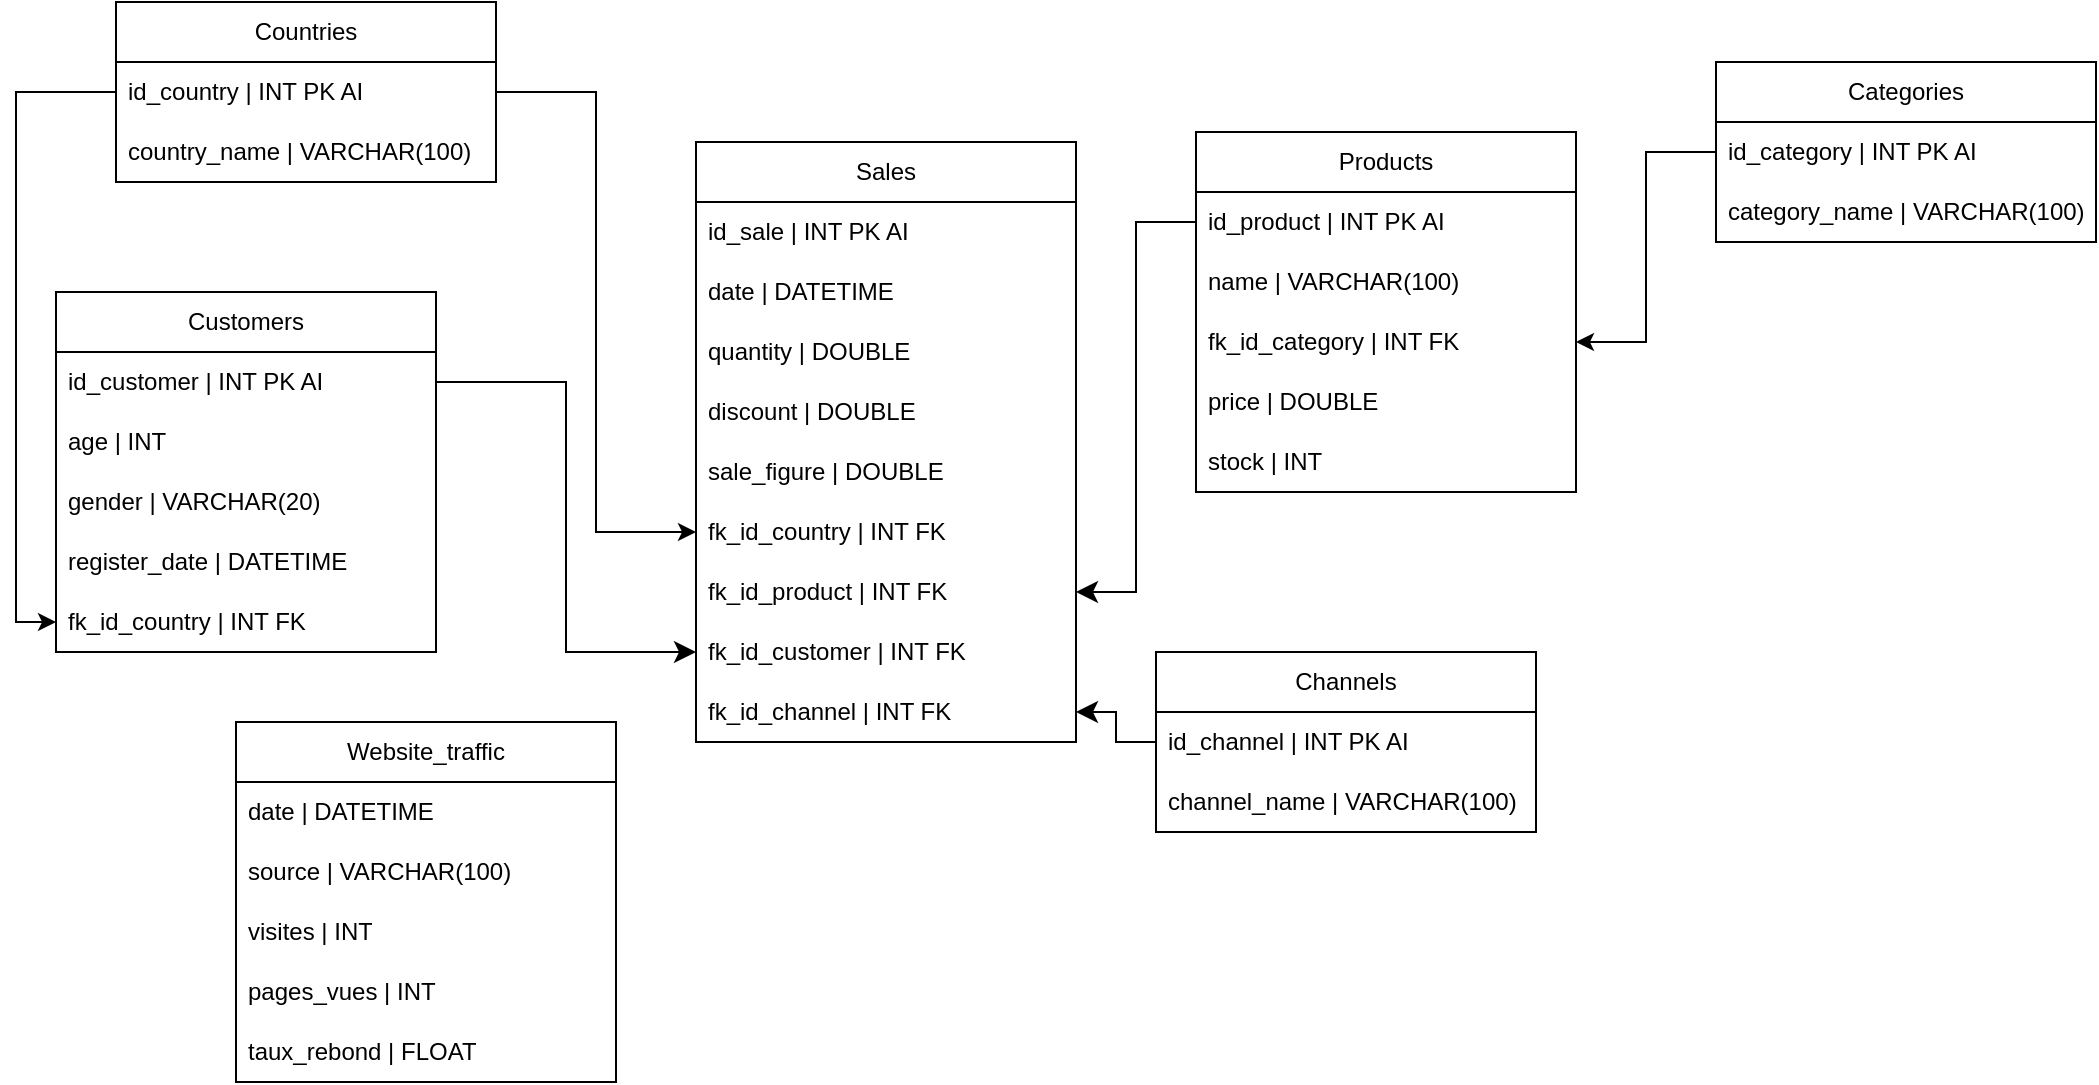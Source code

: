 <mxfile version="27.2.0">
  <diagram name="Star model" id="NSU2qtgDLh77OVEmHWee">
    <mxGraphModel dx="1042" dy="535" grid="1" gridSize="10" guides="1" tooltips="1" connect="1" arrows="1" fold="1" page="1" pageScale="1" pageWidth="827" pageHeight="1169" math="0" shadow="0">
      <root>
        <mxCell id="0" />
        <mxCell id="1" parent="0" />
        <mxCell id="MW4GRpwm9qm2wFi7Bisz-1" value="Sales" style="swimlane;fontStyle=0;childLayout=stackLayout;horizontal=1;startSize=30;horizontalStack=0;resizeParent=1;resizeParentMax=0;resizeLast=0;collapsible=1;marginBottom=0;whiteSpace=wrap;html=1;" parent="1" vertex="1">
          <mxGeometry x="360" y="400" width="190" height="300" as="geometry" />
        </mxCell>
        <mxCell id="MW4GRpwm9qm2wFi7Bisz-2" value="id_sale | INT PK AI" style="text;strokeColor=none;fillColor=none;align=left;verticalAlign=middle;spacingLeft=4;spacingRight=4;overflow=hidden;points=[[0,0.5],[1,0.5]];portConstraint=eastwest;rotatable=0;whiteSpace=wrap;html=1;" parent="MW4GRpwm9qm2wFi7Bisz-1" vertex="1">
          <mxGeometry y="30" width="190" height="30" as="geometry" />
        </mxCell>
        <mxCell id="MW4GRpwm9qm2wFi7Bisz-5" value="date | DATETIME" style="text;strokeColor=none;fillColor=none;align=left;verticalAlign=middle;spacingLeft=4;spacingRight=4;overflow=hidden;points=[[0,0.5],[1,0.5]];portConstraint=eastwest;rotatable=0;whiteSpace=wrap;html=1;" parent="MW4GRpwm9qm2wFi7Bisz-1" vertex="1">
          <mxGeometry y="60" width="190" height="30" as="geometry" />
        </mxCell>
        <mxCell id="MW4GRpwm9qm2wFi7Bisz-8" value="quantity | DOUBLE" style="text;strokeColor=none;fillColor=none;align=left;verticalAlign=middle;spacingLeft=4;spacingRight=4;overflow=hidden;points=[[0,0.5],[1,0.5]];portConstraint=eastwest;rotatable=0;whiteSpace=wrap;html=1;" parent="MW4GRpwm9qm2wFi7Bisz-1" vertex="1">
          <mxGeometry y="90" width="190" height="30" as="geometry" />
        </mxCell>
        <mxCell id="MW4GRpwm9qm2wFi7Bisz-9" value="discount | DOUBLE" style="text;strokeColor=none;fillColor=none;align=left;verticalAlign=middle;spacingLeft=4;spacingRight=4;overflow=hidden;points=[[0,0.5],[1,0.5]];portConstraint=eastwest;rotatable=0;whiteSpace=wrap;html=1;" parent="MW4GRpwm9qm2wFi7Bisz-1" vertex="1">
          <mxGeometry y="120" width="190" height="30" as="geometry" />
        </mxCell>
        <mxCell id="MW4GRpwm9qm2wFi7Bisz-10" value="sale_figure | DOUBLE" style="text;strokeColor=none;fillColor=none;align=left;verticalAlign=middle;spacingLeft=4;spacingRight=4;overflow=hidden;points=[[0,0.5],[1,0.5]];portConstraint=eastwest;rotatable=0;whiteSpace=wrap;html=1;" parent="MW4GRpwm9qm2wFi7Bisz-1" vertex="1">
          <mxGeometry y="150" width="190" height="30" as="geometry" />
        </mxCell>
        <mxCell id="MW4GRpwm9qm2wFi7Bisz-70" value="&lt;div&gt;fk_id_country | INT FK&lt;/div&gt;" style="text;strokeColor=none;fillColor=none;align=left;verticalAlign=middle;spacingLeft=4;spacingRight=4;overflow=hidden;points=[[0,0.5],[1,0.5]];portConstraint=eastwest;rotatable=0;whiteSpace=wrap;html=1;" parent="MW4GRpwm9qm2wFi7Bisz-1" vertex="1">
          <mxGeometry y="180" width="190" height="30" as="geometry" />
        </mxCell>
        <mxCell id="MW4GRpwm9qm2wFi7Bisz-3" value="fk_id_product | INT FK" style="text;strokeColor=none;fillColor=none;align=left;verticalAlign=middle;spacingLeft=4;spacingRight=4;overflow=hidden;points=[[0,0.5],[1,0.5]];portConstraint=eastwest;rotatable=0;whiteSpace=wrap;html=1;" parent="MW4GRpwm9qm2wFi7Bisz-1" vertex="1">
          <mxGeometry y="210" width="190" height="30" as="geometry" />
        </mxCell>
        <mxCell id="MW4GRpwm9qm2wFi7Bisz-4" value="fk_id_customer | INT FK" style="text;strokeColor=none;fillColor=none;align=left;verticalAlign=middle;spacingLeft=4;spacingRight=4;overflow=hidden;points=[[0,0.5],[1,0.5]];portConstraint=eastwest;rotatable=0;whiteSpace=wrap;html=1;" parent="MW4GRpwm9qm2wFi7Bisz-1" vertex="1">
          <mxGeometry y="240" width="190" height="30" as="geometry" />
        </mxCell>
        <mxCell id="MW4GRpwm9qm2wFi7Bisz-6" value="fk_id_channel | INT FK" style="text;strokeColor=none;fillColor=none;align=left;verticalAlign=middle;spacingLeft=4;spacingRight=4;overflow=hidden;points=[[0,0.5],[1,0.5]];portConstraint=eastwest;rotatable=0;whiteSpace=wrap;html=1;" parent="MW4GRpwm9qm2wFi7Bisz-1" vertex="1">
          <mxGeometry y="270" width="190" height="30" as="geometry" />
        </mxCell>
        <mxCell id="MW4GRpwm9qm2wFi7Bisz-11" value="Products" style="swimlane;fontStyle=0;childLayout=stackLayout;horizontal=1;startSize=30;horizontalStack=0;resizeParent=1;resizeParentMax=0;resizeLast=0;collapsible=1;marginBottom=0;whiteSpace=wrap;html=1;" parent="1" vertex="1">
          <mxGeometry x="610" y="395" width="190" height="180" as="geometry" />
        </mxCell>
        <mxCell id="MW4GRpwm9qm2wFi7Bisz-12" value="id_product | INT PK AI" style="text;strokeColor=none;fillColor=none;align=left;verticalAlign=middle;spacingLeft=4;spacingRight=4;overflow=hidden;points=[[0,0.5],[1,0.5]];portConstraint=eastwest;rotatable=0;whiteSpace=wrap;html=1;" parent="MW4GRpwm9qm2wFi7Bisz-11" vertex="1">
          <mxGeometry y="30" width="190" height="30" as="geometry" />
        </mxCell>
        <mxCell id="MW4GRpwm9qm2wFi7Bisz-13" value="name | VARCHAR(100)" style="text;strokeColor=none;fillColor=none;align=left;verticalAlign=middle;spacingLeft=4;spacingRight=4;overflow=hidden;points=[[0,0.5],[1,0.5]];portConstraint=eastwest;rotatable=0;whiteSpace=wrap;html=1;" parent="MW4GRpwm9qm2wFi7Bisz-11" vertex="1">
          <mxGeometry y="60" width="190" height="30" as="geometry" />
        </mxCell>
        <mxCell id="MW4GRpwm9qm2wFi7Bisz-14" value="fk_id_category | INT FK" style="text;strokeColor=none;fillColor=none;align=left;verticalAlign=middle;spacingLeft=4;spacingRight=4;overflow=hidden;points=[[0,0.5],[1,0.5]];portConstraint=eastwest;rotatable=0;whiteSpace=wrap;html=1;" parent="MW4GRpwm9qm2wFi7Bisz-11" vertex="1">
          <mxGeometry y="90" width="190" height="30" as="geometry" />
        </mxCell>
        <mxCell id="MW4GRpwm9qm2wFi7Bisz-15" value="price | DOUBLE" style="text;strokeColor=none;fillColor=none;align=left;verticalAlign=middle;spacingLeft=4;spacingRight=4;overflow=hidden;points=[[0,0.5],[1,0.5]];portConstraint=eastwest;rotatable=0;whiteSpace=wrap;html=1;" parent="MW4GRpwm9qm2wFi7Bisz-11" vertex="1">
          <mxGeometry y="120" width="190" height="30" as="geometry" />
        </mxCell>
        <mxCell id="MW4GRpwm9qm2wFi7Bisz-16" value="stock | INT" style="text;strokeColor=none;fillColor=none;align=left;verticalAlign=middle;spacingLeft=4;spacingRight=4;overflow=hidden;points=[[0,0.5],[1,0.5]];portConstraint=eastwest;rotatable=0;whiteSpace=wrap;html=1;" parent="MW4GRpwm9qm2wFi7Bisz-11" vertex="1">
          <mxGeometry y="150" width="190" height="30" as="geometry" />
        </mxCell>
        <mxCell id="MW4GRpwm9qm2wFi7Bisz-51" value="Customers" style="swimlane;fontStyle=0;childLayout=stackLayout;horizontal=1;startSize=30;horizontalStack=0;resizeParent=1;resizeParentMax=0;resizeLast=0;collapsible=1;marginBottom=0;whiteSpace=wrap;html=1;" parent="1" vertex="1">
          <mxGeometry x="40" y="475" width="190" height="180" as="geometry" />
        </mxCell>
        <mxCell id="MW4GRpwm9qm2wFi7Bisz-52" value="id_customer | INT PK AI" style="text;strokeColor=none;fillColor=none;align=left;verticalAlign=middle;spacingLeft=4;spacingRight=4;overflow=hidden;points=[[0,0.5],[1,0.5]];portConstraint=eastwest;rotatable=0;whiteSpace=wrap;html=1;" parent="MW4GRpwm9qm2wFi7Bisz-51" vertex="1">
          <mxGeometry y="30" width="190" height="30" as="geometry" />
        </mxCell>
        <mxCell id="MW4GRpwm9qm2wFi7Bisz-53" value="age | INT" style="text;strokeColor=none;fillColor=none;align=left;verticalAlign=middle;spacingLeft=4;spacingRight=4;overflow=hidden;points=[[0,0.5],[1,0.5]];portConstraint=eastwest;rotatable=0;whiteSpace=wrap;html=1;" parent="MW4GRpwm9qm2wFi7Bisz-51" vertex="1">
          <mxGeometry y="60" width="190" height="30" as="geometry" />
        </mxCell>
        <mxCell id="MW4GRpwm9qm2wFi7Bisz-54" value="gender | VARCHAR(20)" style="text;strokeColor=none;fillColor=none;align=left;verticalAlign=middle;spacingLeft=4;spacingRight=4;overflow=hidden;points=[[0,0.5],[1,0.5]];portConstraint=eastwest;rotatable=0;whiteSpace=wrap;html=1;" parent="MW4GRpwm9qm2wFi7Bisz-51" vertex="1">
          <mxGeometry y="90" width="190" height="30" as="geometry" />
        </mxCell>
        <mxCell id="MW4GRpwm9qm2wFi7Bisz-56" value="register_date | DATETIME" style="text;strokeColor=none;fillColor=none;align=left;verticalAlign=middle;spacingLeft=4;spacingRight=4;overflow=hidden;points=[[0,0.5],[1,0.5]];portConstraint=eastwest;rotatable=0;whiteSpace=wrap;html=1;" parent="MW4GRpwm9qm2wFi7Bisz-51" vertex="1">
          <mxGeometry y="120" width="190" height="30" as="geometry" />
        </mxCell>
        <mxCell id="MW4GRpwm9qm2wFi7Bisz-55" value="fk_id_country | INT FK" style="text;strokeColor=none;fillColor=none;align=left;verticalAlign=middle;spacingLeft=4;spacingRight=4;overflow=hidden;points=[[0,0.5],[1,0.5]];portConstraint=eastwest;rotatable=0;whiteSpace=wrap;html=1;" parent="MW4GRpwm9qm2wFi7Bisz-51" vertex="1">
          <mxGeometry y="150" width="190" height="30" as="geometry" />
        </mxCell>
        <mxCell id="MW4GRpwm9qm2wFi7Bisz-61" value="Channels" style="swimlane;fontStyle=0;childLayout=stackLayout;horizontal=1;startSize=30;horizontalStack=0;resizeParent=1;resizeParentMax=0;resizeLast=0;collapsible=1;marginBottom=0;whiteSpace=wrap;html=1;" parent="1" vertex="1">
          <mxGeometry x="590" y="655" width="190" height="90" as="geometry" />
        </mxCell>
        <mxCell id="MW4GRpwm9qm2wFi7Bisz-62" value="id_channel | INT PK AI" style="text;strokeColor=none;fillColor=none;align=left;verticalAlign=middle;spacingLeft=4;spacingRight=4;overflow=hidden;points=[[0,0.5],[1,0.5]];portConstraint=eastwest;rotatable=0;whiteSpace=wrap;html=1;" parent="MW4GRpwm9qm2wFi7Bisz-61" vertex="1">
          <mxGeometry y="30" width="190" height="30" as="geometry" />
        </mxCell>
        <mxCell id="MW4GRpwm9qm2wFi7Bisz-63" value="channel_name | VARCHAR(100)" style="text;strokeColor=none;fillColor=none;align=left;verticalAlign=middle;spacingLeft=4;spacingRight=4;overflow=hidden;points=[[0,0.5],[1,0.5]];portConstraint=eastwest;rotatable=0;whiteSpace=wrap;html=1;" parent="MW4GRpwm9qm2wFi7Bisz-61" vertex="1">
          <mxGeometry y="60" width="190" height="30" as="geometry" />
        </mxCell>
        <mxCell id="MW4GRpwm9qm2wFi7Bisz-67" style="edgeStyle=orthogonalEdgeStyle;rounded=0;orthogonalLoop=1;jettySize=auto;html=1;exitX=1;exitY=0.5;exitDx=0;exitDy=0;entryX=0;entryY=0.5;entryDx=0;entryDy=0;fontSize=12;startSize=8;endSize=8;" parent="1" source="MW4GRpwm9qm2wFi7Bisz-52" target="MW4GRpwm9qm2wFi7Bisz-4" edge="1">
          <mxGeometry relative="1" as="geometry" />
        </mxCell>
        <mxCell id="MW4GRpwm9qm2wFi7Bisz-68" style="edgeStyle=orthogonalEdgeStyle;rounded=0;orthogonalLoop=1;jettySize=auto;html=1;exitX=0;exitY=0.5;exitDx=0;exitDy=0;entryX=1;entryY=0.5;entryDx=0;entryDy=0;fontSize=12;startSize=8;endSize=8;" parent="1" source="MW4GRpwm9qm2wFi7Bisz-62" target="MW4GRpwm9qm2wFi7Bisz-6" edge="1">
          <mxGeometry relative="1" as="geometry" />
        </mxCell>
        <mxCell id="MW4GRpwm9qm2wFi7Bisz-69" style="edgeStyle=orthogonalEdgeStyle;rounded=0;orthogonalLoop=1;jettySize=auto;html=1;exitX=0;exitY=0.5;exitDx=0;exitDy=0;entryX=1;entryY=0.5;entryDx=0;entryDy=0;fontSize=12;startSize=8;endSize=8;" parent="1" source="MW4GRpwm9qm2wFi7Bisz-12" target="MW4GRpwm9qm2wFi7Bisz-3" edge="1">
          <mxGeometry relative="1" as="geometry" />
        </mxCell>
        <mxCell id="DY3XawR6fDRJFY4f8jHc-1" value="Website_traffic" style="swimlane;fontStyle=0;childLayout=stackLayout;horizontal=1;startSize=30;horizontalStack=0;resizeParent=1;resizeParentMax=0;resizeLast=0;collapsible=1;marginBottom=0;whiteSpace=wrap;html=1;" parent="1" vertex="1">
          <mxGeometry x="130" y="690" width="190" height="180" as="geometry" />
        </mxCell>
        <mxCell id="DY3XawR6fDRJFY4f8jHc-2" value="date | DATETIME" style="text;strokeColor=none;fillColor=none;align=left;verticalAlign=middle;spacingLeft=4;spacingRight=4;overflow=hidden;points=[[0,0.5],[1,0.5]];portConstraint=eastwest;rotatable=0;whiteSpace=wrap;html=1;" parent="DY3XawR6fDRJFY4f8jHc-1" vertex="1">
          <mxGeometry y="30" width="190" height="30" as="geometry" />
        </mxCell>
        <mxCell id="DY3XawR6fDRJFY4f8jHc-3" value="source | VARCHAR(100)" style="text;strokeColor=none;fillColor=none;align=left;verticalAlign=middle;spacingLeft=4;spacingRight=4;overflow=hidden;points=[[0,0.5],[1,0.5]];portConstraint=eastwest;rotatable=0;whiteSpace=wrap;html=1;" parent="DY3XawR6fDRJFY4f8jHc-1" vertex="1">
          <mxGeometry y="60" width="190" height="30" as="geometry" />
        </mxCell>
        <mxCell id="DY3XawR6fDRJFY4f8jHc-4" value="visites | INT" style="text;strokeColor=none;fillColor=none;align=left;verticalAlign=middle;spacingLeft=4;spacingRight=4;overflow=hidden;points=[[0,0.5],[1,0.5]];portConstraint=eastwest;rotatable=0;whiteSpace=wrap;html=1;" parent="DY3XawR6fDRJFY4f8jHc-1" vertex="1">
          <mxGeometry y="90" width="190" height="30" as="geometry" />
        </mxCell>
        <mxCell id="DY3XawR6fDRJFY4f8jHc-5" value="pages_vues | INT" style="text;strokeColor=none;fillColor=none;align=left;verticalAlign=middle;spacingLeft=4;spacingRight=4;overflow=hidden;points=[[0,0.5],[1,0.5]];portConstraint=eastwest;rotatable=0;whiteSpace=wrap;html=1;" parent="DY3XawR6fDRJFY4f8jHc-1" vertex="1">
          <mxGeometry y="120" width="190" height="30" as="geometry" />
        </mxCell>
        <mxCell id="DY3XawR6fDRJFY4f8jHc-6" value="taux_rebond | FLOAT" style="text;strokeColor=none;fillColor=none;align=left;verticalAlign=middle;spacingLeft=4;spacingRight=4;overflow=hidden;points=[[0,0.5],[1,0.5]];portConstraint=eastwest;rotatable=0;whiteSpace=wrap;html=1;" parent="DY3XawR6fDRJFY4f8jHc-1" vertex="1">
          <mxGeometry y="150" width="190" height="30" as="geometry" />
        </mxCell>
        <mxCell id="xO7LWXqA7ADay9dDhEzK-1" value="Countries" style="swimlane;fontStyle=0;childLayout=stackLayout;horizontal=1;startSize=30;horizontalStack=0;resizeParent=1;resizeParentMax=0;resizeLast=0;collapsible=1;marginBottom=0;whiteSpace=wrap;html=1;" vertex="1" parent="1">
          <mxGeometry x="70" y="330" width="190" height="90" as="geometry" />
        </mxCell>
        <mxCell id="xO7LWXqA7ADay9dDhEzK-2" value="id_country | INT PK AI" style="text;strokeColor=none;fillColor=none;align=left;verticalAlign=middle;spacingLeft=4;spacingRight=4;overflow=hidden;points=[[0,0.5],[1,0.5]];portConstraint=eastwest;rotatable=0;whiteSpace=wrap;html=1;" vertex="1" parent="xO7LWXqA7ADay9dDhEzK-1">
          <mxGeometry y="30" width="190" height="30" as="geometry" />
        </mxCell>
        <mxCell id="xO7LWXqA7ADay9dDhEzK-3" value="country_name | VARCHAR(100)" style="text;strokeColor=none;fillColor=none;align=left;verticalAlign=middle;spacingLeft=4;spacingRight=4;overflow=hidden;points=[[0,0.5],[1,0.5]];portConstraint=eastwest;rotatable=0;whiteSpace=wrap;html=1;" vertex="1" parent="xO7LWXqA7ADay9dDhEzK-1">
          <mxGeometry y="60" width="190" height="30" as="geometry" />
        </mxCell>
        <mxCell id="xO7LWXqA7ADay9dDhEzK-5" style="edgeStyle=orthogonalEdgeStyle;rounded=0;orthogonalLoop=1;jettySize=auto;html=1;exitX=1;exitY=0.5;exitDx=0;exitDy=0;entryX=0;entryY=0.5;entryDx=0;entryDy=0;" edge="1" parent="1" source="xO7LWXqA7ADay9dDhEzK-2" target="MW4GRpwm9qm2wFi7Bisz-70">
          <mxGeometry relative="1" as="geometry" />
        </mxCell>
        <mxCell id="xO7LWXqA7ADay9dDhEzK-6" style="edgeStyle=orthogonalEdgeStyle;rounded=0;orthogonalLoop=1;jettySize=auto;html=1;exitX=0;exitY=0.5;exitDx=0;exitDy=0;entryX=0;entryY=0.5;entryDx=0;entryDy=0;" edge="1" parent="1" source="xO7LWXqA7ADay9dDhEzK-2" target="MW4GRpwm9qm2wFi7Bisz-55">
          <mxGeometry relative="1" as="geometry" />
        </mxCell>
        <mxCell id="xO7LWXqA7ADay9dDhEzK-7" value="Categories" style="swimlane;fontStyle=0;childLayout=stackLayout;horizontal=1;startSize=30;horizontalStack=0;resizeParent=1;resizeParentMax=0;resizeLast=0;collapsible=1;marginBottom=0;whiteSpace=wrap;html=1;" vertex="1" parent="1">
          <mxGeometry x="870" y="360" width="190" height="90" as="geometry" />
        </mxCell>
        <mxCell id="xO7LWXqA7ADay9dDhEzK-8" value="id_category | INT PK AI" style="text;strokeColor=none;fillColor=none;align=left;verticalAlign=middle;spacingLeft=4;spacingRight=4;overflow=hidden;points=[[0,0.5],[1,0.5]];portConstraint=eastwest;rotatable=0;whiteSpace=wrap;html=1;" vertex="1" parent="xO7LWXqA7ADay9dDhEzK-7">
          <mxGeometry y="30" width="190" height="30" as="geometry" />
        </mxCell>
        <mxCell id="xO7LWXqA7ADay9dDhEzK-9" value="category_name | VARCHAR(100)" style="text;strokeColor=none;fillColor=none;align=left;verticalAlign=middle;spacingLeft=4;spacingRight=4;overflow=hidden;points=[[0,0.5],[1,0.5]];portConstraint=eastwest;rotatable=0;whiteSpace=wrap;html=1;" vertex="1" parent="xO7LWXqA7ADay9dDhEzK-7">
          <mxGeometry y="60" width="190" height="30" as="geometry" />
        </mxCell>
        <mxCell id="xO7LWXqA7ADay9dDhEzK-10" style="edgeStyle=orthogonalEdgeStyle;rounded=0;orthogonalLoop=1;jettySize=auto;html=1;exitX=1;exitY=0.5;exitDx=0;exitDy=0;entryX=0;entryY=0.5;entryDx=0;entryDy=0;startArrow=classic;startFill=1;endArrow=none;endFill=0;" edge="1" parent="1" source="MW4GRpwm9qm2wFi7Bisz-14" target="xO7LWXqA7ADay9dDhEzK-8">
          <mxGeometry relative="1" as="geometry" />
        </mxCell>
      </root>
    </mxGraphModel>
  </diagram>
</mxfile>
